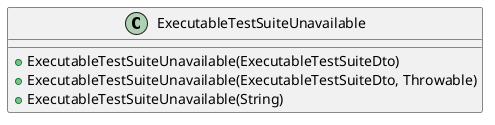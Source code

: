 @startuml

    class ExecutableTestSuiteUnavailable [[ExecutableTestSuiteUnavailable.html]] {
        +ExecutableTestSuiteUnavailable(ExecutableTestSuiteDto)
        +ExecutableTestSuiteUnavailable(ExecutableTestSuiteDto, Throwable)
        +ExecutableTestSuiteUnavailable(String)
    }

@enduml
